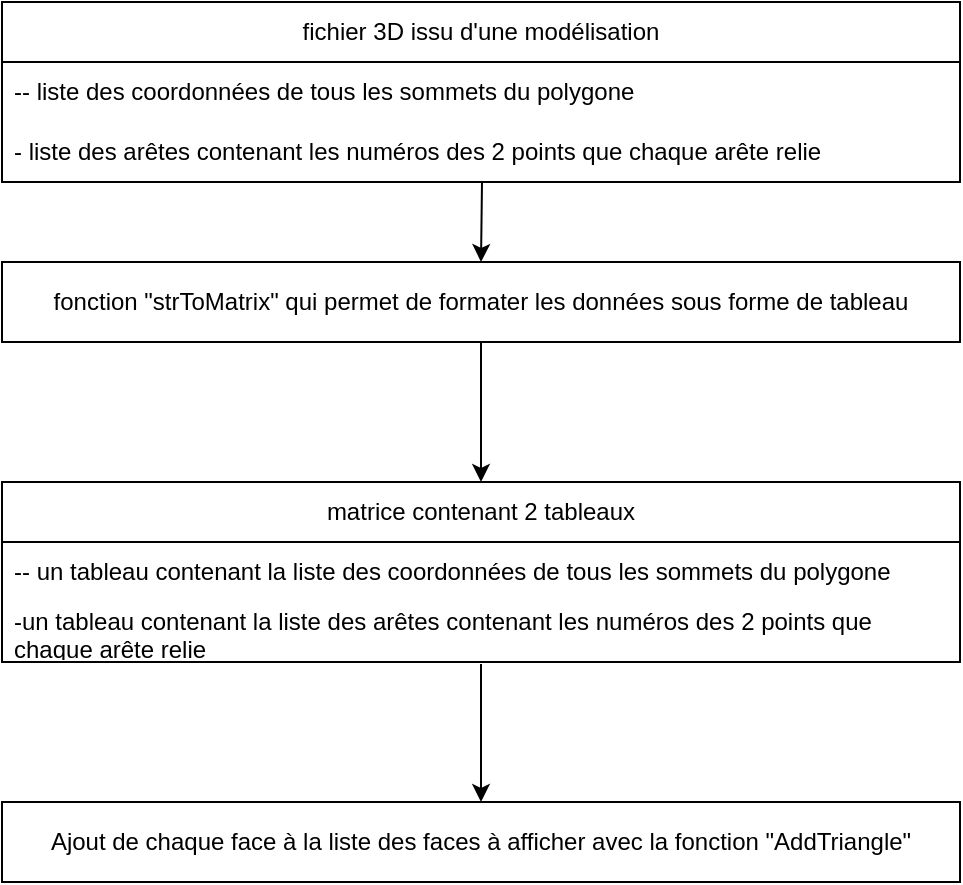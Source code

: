 <mxfile version="21.3.2" type="github">
  <diagram id="C5RBs43oDa-KdzZeNtuy" name="Page-1">
    <mxGraphModel dx="1434" dy="768" grid="1" gridSize="10" guides="1" tooltips="1" connect="1" arrows="1" fold="1" page="1" pageScale="1" pageWidth="827" pageHeight="1169" math="0" shadow="0">
      <root>
        <mxCell id="WIyWlLk6GJQsqaUBKTNV-0" />
        <mxCell id="WIyWlLk6GJQsqaUBKTNV-1" parent="WIyWlLk6GJQsqaUBKTNV-0" />
        <mxCell id="5qjtVuWRDw3v2nPKYAL_-3" value="fichier 3D issu d&#39;une modélisation" style="swimlane;fontStyle=0;childLayout=stackLayout;horizontal=1;startSize=30;horizontalStack=0;resizeParent=1;resizeParentMax=0;resizeLast=0;collapsible=1;marginBottom=0;whiteSpace=wrap;html=1;" vertex="1" parent="WIyWlLk6GJQsqaUBKTNV-1">
          <mxGeometry x="160" y="50" width="479" height="90" as="geometry" />
        </mxCell>
        <mxCell id="5qjtVuWRDw3v2nPKYAL_-4" value="-- liste des coordonnées de tous les sommets du polygone" style="text;strokeColor=none;fillColor=none;align=left;verticalAlign=middle;spacingLeft=4;spacingRight=4;overflow=hidden;points=[[0,0.5],[1,0.5]];portConstraint=eastwest;rotatable=0;whiteSpace=wrap;html=1;" vertex="1" parent="5qjtVuWRDw3v2nPKYAL_-3">
          <mxGeometry y="30" width="479" height="30" as="geometry" />
        </mxCell>
        <mxCell id="5qjtVuWRDw3v2nPKYAL_-6" value="- liste des arêtes contenant les numéros des 2 points que chaque arête relie" style="text;strokeColor=none;fillColor=none;align=left;verticalAlign=middle;spacingLeft=4;spacingRight=4;overflow=hidden;points=[[0,0.5],[1,0.5]];portConstraint=eastwest;rotatable=0;whiteSpace=wrap;html=1;" vertex="1" parent="5qjtVuWRDw3v2nPKYAL_-3">
          <mxGeometry y="60" width="479" height="30" as="geometry" />
        </mxCell>
        <mxCell id="5qjtVuWRDw3v2nPKYAL_-16" style="edgeStyle=orthogonalEdgeStyle;rounded=0;orthogonalLoop=1;jettySize=auto;html=1;exitX=0.5;exitY=1;exitDx=0;exitDy=0;entryX=0.5;entryY=0;entryDx=0;entryDy=0;" edge="1" parent="WIyWlLk6GJQsqaUBKTNV-1" source="5qjtVuWRDw3v2nPKYAL_-8" target="5qjtVuWRDw3v2nPKYAL_-11">
          <mxGeometry relative="1" as="geometry" />
        </mxCell>
        <mxCell id="5qjtVuWRDw3v2nPKYAL_-8" value="&lt;div&gt;fonction &quot;strToMatrix&quot; qui permet de formater les données sous forme de tableau&lt;/div&gt;" style="rounded=0;whiteSpace=wrap;html=1;" vertex="1" parent="WIyWlLk6GJQsqaUBKTNV-1">
          <mxGeometry x="160" y="180" width="479" height="40" as="geometry" />
        </mxCell>
        <mxCell id="5qjtVuWRDw3v2nPKYAL_-11" value="matrice contenant 2 tableaux" style="swimlane;fontStyle=0;childLayout=stackLayout;horizontal=1;startSize=30;horizontalStack=0;resizeParent=1;resizeParentMax=0;resizeLast=0;collapsible=1;marginBottom=0;whiteSpace=wrap;html=1;" vertex="1" parent="WIyWlLk6GJQsqaUBKTNV-1">
          <mxGeometry x="160" y="290" width="479" height="90" as="geometry" />
        </mxCell>
        <mxCell id="5qjtVuWRDw3v2nPKYAL_-12" value="-- un tableau contenant la liste des coordonnées de tous les sommets du polygone" style="text;strokeColor=none;fillColor=none;align=left;verticalAlign=middle;spacingLeft=4;spacingRight=4;overflow=hidden;points=[[0,0.5],[1,0.5]];portConstraint=eastwest;rotatable=0;whiteSpace=wrap;html=1;" vertex="1" parent="5qjtVuWRDw3v2nPKYAL_-11">
          <mxGeometry y="30" width="479" height="30" as="geometry" />
        </mxCell>
        <mxCell id="5qjtVuWRDw3v2nPKYAL_-14" value="-un tableau contenant&amp;nbsp;la liste des arêtes contenant les numéros des 2 points que chaque arête relie" style="text;strokeColor=none;fillColor=none;align=left;verticalAlign=middle;spacingLeft=4;spacingRight=4;overflow=hidden;points=[[0,0.5],[1,0.5]];portConstraint=eastwest;rotatable=0;whiteSpace=wrap;html=1;" vertex="1" parent="5qjtVuWRDw3v2nPKYAL_-11">
          <mxGeometry y="60" width="479" height="30" as="geometry" />
        </mxCell>
        <mxCell id="5qjtVuWRDw3v2nPKYAL_-18" value="&lt;div&gt;Ajout de chaque face à la liste des faces à afficher avec la fonction &quot;AddTriangle&quot;&lt;/div&gt;" style="rounded=0;whiteSpace=wrap;html=1;" vertex="1" parent="WIyWlLk6GJQsqaUBKTNV-1">
          <mxGeometry x="160" y="450" width="479" height="40" as="geometry" />
        </mxCell>
        <mxCell id="5qjtVuWRDw3v2nPKYAL_-22" value="" style="endArrow=classic;html=1;rounded=0;entryX=0.5;entryY=0;entryDx=0;entryDy=0;exitX=0.5;exitY=1.035;exitDx=0;exitDy=0;exitPerimeter=0;" edge="1" parent="WIyWlLk6GJQsqaUBKTNV-1" source="5qjtVuWRDw3v2nPKYAL_-14" target="5qjtVuWRDw3v2nPKYAL_-18">
          <mxGeometry width="50" height="50" relative="1" as="geometry">
            <mxPoint x="490" y="430" as="sourcePoint" />
            <mxPoint x="440" y="410" as="targetPoint" />
          </mxGeometry>
        </mxCell>
        <mxCell id="5qjtVuWRDw3v2nPKYAL_-23" value="" style="endArrow=classic;html=1;rounded=0;entryX=0.5;entryY=0;entryDx=0;entryDy=0;" edge="1" parent="WIyWlLk6GJQsqaUBKTNV-1" target="5qjtVuWRDw3v2nPKYAL_-8">
          <mxGeometry width="50" height="50" relative="1" as="geometry">
            <mxPoint x="400" y="140" as="sourcePoint" />
            <mxPoint x="430" y="180" as="targetPoint" />
          </mxGeometry>
        </mxCell>
      </root>
    </mxGraphModel>
  </diagram>
</mxfile>
